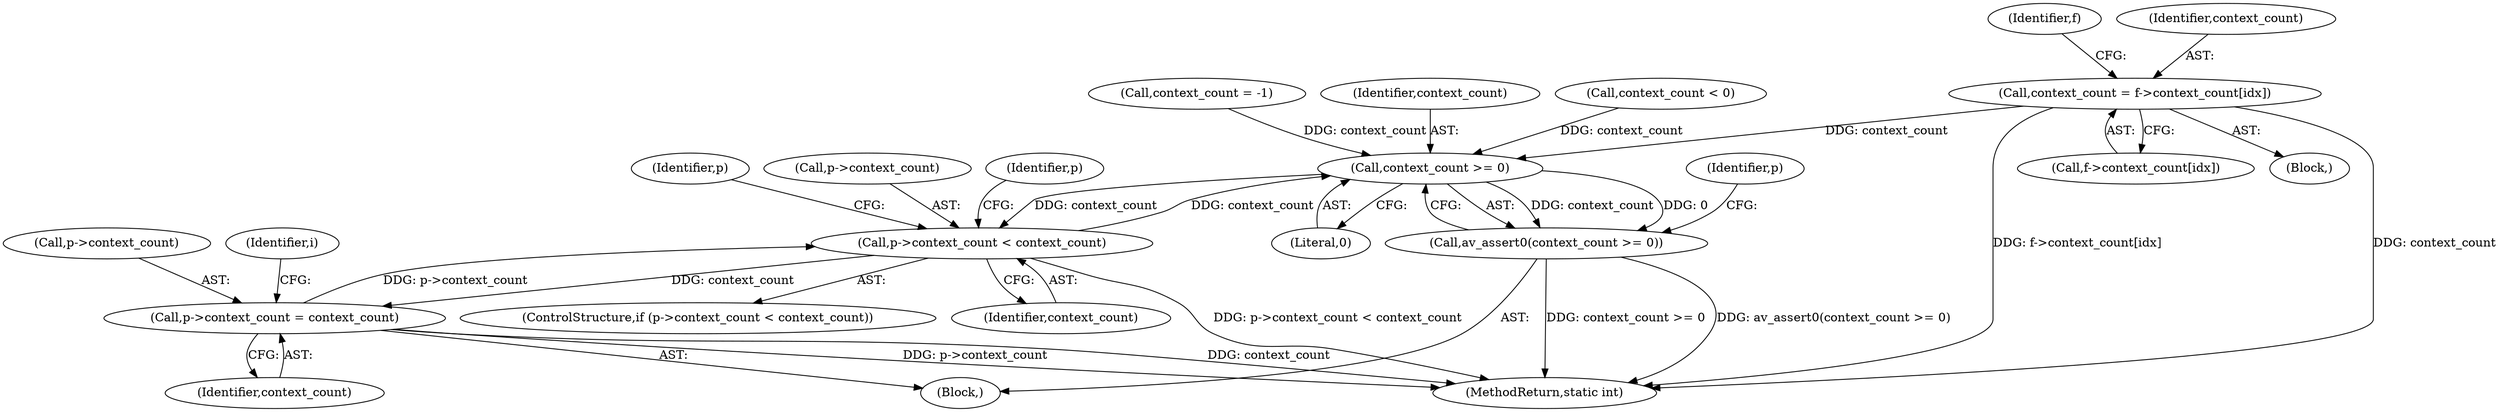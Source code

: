 digraph "0_FFmpeg_b05cd1ea7e45a836f7f6071a716c38bb30326e0f@array" {
"1001267" [label="(Call,context_count = f->context_count[idx])"];
"1001295" [label="(Call,context_count >= 0)"];
"1001294" [label="(Call,av_assert0(context_count >= 0))"];
"1001299" [label="(Call,p->context_count < context_count)"];
"1001315" [label="(Call,p->context_count = context_count)"];
"1001299" [label="(Call,p->context_count < context_count)"];
"1001317" [label="(Identifier,p)"];
"1000109" [label="(Call,context_count = -1)"];
"1001301" [label="(Identifier,p)"];
"1001322" [label="(MethodReturn,static int)"];
"1001267" [label="(Call,context_count = f->context_count[idx])"];
"1001290" [label="(Identifier,f)"];
"1001308" [label="(Identifier,p)"];
"1001296" [label="(Identifier,context_count)"];
"1001298" [label="(ControlStructure,if (p->context_count < context_count))"];
"1001300" [label="(Call,p->context_count)"];
"1001269" [label="(Call,f->context_count[idx])"];
"1001294" [label="(Call,av_assert0(context_count >= 0))"];
"1001319" [label="(Identifier,context_count)"];
"1001208" [label="(Identifier,i)"];
"1001303" [label="(Identifier,context_count)"];
"1001224" [label="(Block,)"];
"1001293" [label="(Block,)"];
"1001316" [label="(Call,p->context_count)"];
"1001295" [label="(Call,context_count >= 0)"];
"1001315" [label="(Call,p->context_count = context_count)"];
"1001268" [label="(Identifier,context_count)"];
"1000871" [label="(Call,context_count < 0)"];
"1001297" [label="(Literal,0)"];
"1001267" -> "1001224"  [label="AST: "];
"1001267" -> "1001269"  [label="CFG: "];
"1001268" -> "1001267"  [label="AST: "];
"1001269" -> "1001267"  [label="AST: "];
"1001290" -> "1001267"  [label="CFG: "];
"1001267" -> "1001322"  [label="DDG: context_count"];
"1001267" -> "1001322"  [label="DDG: f->context_count[idx]"];
"1001267" -> "1001295"  [label="DDG: context_count"];
"1001295" -> "1001294"  [label="AST: "];
"1001295" -> "1001297"  [label="CFG: "];
"1001296" -> "1001295"  [label="AST: "];
"1001297" -> "1001295"  [label="AST: "];
"1001294" -> "1001295"  [label="CFG: "];
"1001295" -> "1001294"  [label="DDG: context_count"];
"1001295" -> "1001294"  [label="DDG: 0"];
"1000871" -> "1001295"  [label="DDG: context_count"];
"1000109" -> "1001295"  [label="DDG: context_count"];
"1001299" -> "1001295"  [label="DDG: context_count"];
"1001295" -> "1001299"  [label="DDG: context_count"];
"1001294" -> "1001293"  [label="AST: "];
"1001301" -> "1001294"  [label="CFG: "];
"1001294" -> "1001322"  [label="DDG: context_count >= 0"];
"1001294" -> "1001322"  [label="DDG: av_assert0(context_count >= 0)"];
"1001299" -> "1001298"  [label="AST: "];
"1001299" -> "1001303"  [label="CFG: "];
"1001300" -> "1001299"  [label="AST: "];
"1001303" -> "1001299"  [label="AST: "];
"1001308" -> "1001299"  [label="CFG: "];
"1001317" -> "1001299"  [label="CFG: "];
"1001299" -> "1001322"  [label="DDG: p->context_count < context_count"];
"1001315" -> "1001299"  [label="DDG: p->context_count"];
"1001299" -> "1001315"  [label="DDG: context_count"];
"1001315" -> "1001293"  [label="AST: "];
"1001315" -> "1001319"  [label="CFG: "];
"1001316" -> "1001315"  [label="AST: "];
"1001319" -> "1001315"  [label="AST: "];
"1001208" -> "1001315"  [label="CFG: "];
"1001315" -> "1001322"  [label="DDG: p->context_count"];
"1001315" -> "1001322"  [label="DDG: context_count"];
}
